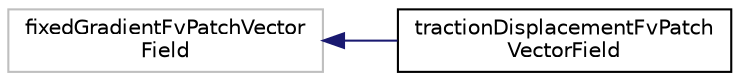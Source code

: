 digraph "Graphical Class Hierarchy"
{
  bgcolor="transparent";
  edge [fontname="Helvetica",fontsize="10",labelfontname="Helvetica",labelfontsize="10"];
  node [fontname="Helvetica",fontsize="10",shape=record];
  rankdir="LR";
  Node18 [label="fixedGradientFvPatchVector\lField",height=0.2,width=0.4,color="grey75"];
  Node18 -> Node0 [dir="back",color="midnightblue",fontsize="10",style="solid",fontname="Helvetica"];
  Node0 [label="tractionDisplacementFvPatch\lVectorField",height=0.2,width=0.4,color="black",URL="$classFoam_1_1tractionDisplacementFvPatchVectorField.html"];
}
